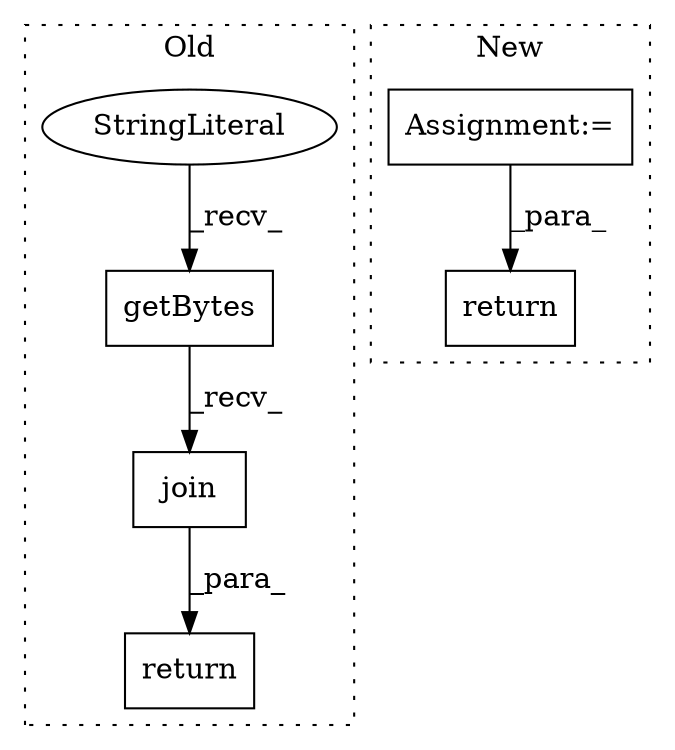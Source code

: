 digraph G {
subgraph cluster0 {
1 [label="getBytes" a="32" s="8463" l="10" shape="box"];
3 [label="StringLiteral" a="45" s="8460" l="2" shape="ellipse"];
4 [label="return" a="41" s="8499" l="7" shape="box"];
6 [label="join" a="32" s="8474,8490" l="5,1" shape="box"];
label = "Old";
style="dotted";
}
subgraph cluster1 {
2 [label="return" a="41" s="8154" l="7" shape="box"];
5 [label="Assignment:=" a="7" s="8087" l="1" shape="box"];
label = "New";
style="dotted";
}
1 -> 6 [label="_recv_"];
3 -> 1 [label="_recv_"];
5 -> 2 [label="_para_"];
6 -> 4 [label="_para_"];
}